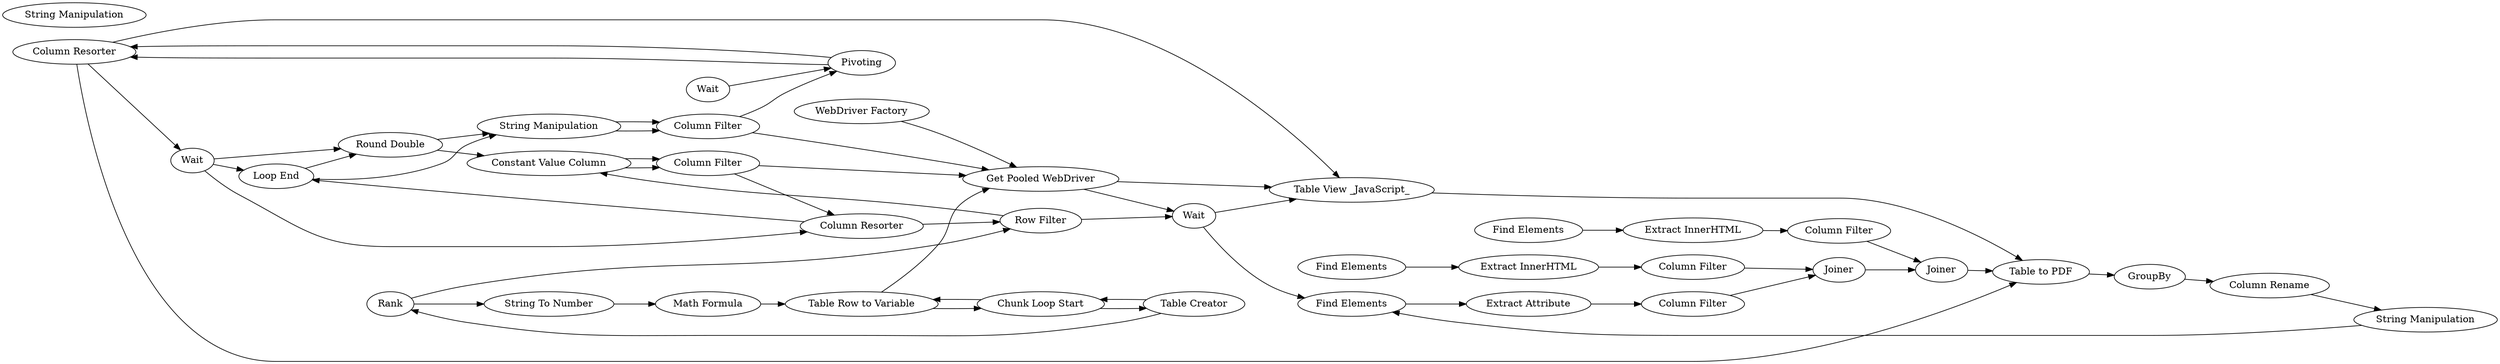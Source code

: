 digraph {
	1 [label="WebDriver Factory"]
	11 [label="Find Elements"]
	15 [label="Extract Attribute"]
	17 [label="Find Elements"]
	18 [label="Find Elements"]
	20 [label="Column Filter"]
	21 [label="Column Filter"]
	22 [label="Column Filter"]
	23 [label=Joiner]
	24 [label=Joiner]
	25 [label="Extract InnerHTML"]
	26 [label="Extract InnerHTML"]
	27 [label="Column Rename"]
	28 [label="Math Formula"]
	29 [label="String To Number"]
	30 [label=Rank]
	31 [label="String Manipulation"]
	32 [label="String Manipulation"]
	33 [label="Math Formula _Multi Column_"]
	34 [label="Math Formula"]
	35 [label="Missing Value"]
	36 [label="Column Filter"]
	37 [label="Extract InnerHTML"]
	38 [label="Extract InnerHTML"]
	39 [label="Find Elements"]
	40 [label="Column Filter"]
	41 [label="Find Elements"]
	42 [label="Extract Attribute"]
	43 [label="Find Elements"]
	44 [label="Column Filter"]
	45 [label=Wait]
	46 [label="Find Elements"]
	47 [label=Click]
	48 [label=Joiner]
	49 [label=Joiner]
	50 [label=Concatenate]
	51 [label=GroupBy]
	52 [label=Wait]
	33 [label="Table Row to Variable"]
	34 [label="Table Creator"]
	35 [label="Chunk Loop Start"]
	36 [label=Wait]
	37 [label="Row Filter"]
	38 [label="Constant Value Column"]
	39 [label="Loop End"]
	40 [label="Column Filter"]
	41 [label="Column Resorter"]
	42 [label="String Manipulation"]
	43 [label="Round Double"]
	44 [label="Column Filter"]
	46 [label=Pivoting]
	47 [label="Column Resorter"]
	48 [label="Table View _JavaScript_"]
	49 [label="Get Pooled WebDriver"]
	50 [label="Table to PDF"]
	11 -> 15
	15 -> 20
	17 -> 25
	18 -> 26
	20 -> 23
	21 -> 23
	22 -> 24
	23 -> 24
	24 -> 50
	25 -> 21
	26 -> 22
	27 -> 31
	28 -> 33
	29 -> 28
	31 -> 11
	30 -> 29
	33 -> 35
	34 -> 30
	35 -> 34
	36 -> 48
	37 -> 36
	38 -> 40
	39 -> 42
	40 -> 49
	41 -> 37
	42 -> 44
	43 -> 38
	44 -> 49
	45 -> 46
	46 -> 47
	47 -> 52
	48 -> 50
	49 -> 48
	50 -> 51
	51 -> 27
	52 -> 39
	52 -> 41
	52 -> 43
	1 -> 49
	30 -> 37
	33 -> 49
	34 -> 35
	35 -> 33
	36 -> 11
	37 -> 38
	38 -> 40
	39 -> 43
	40 -> 41
	41 -> 39
	42 -> 44
	43 -> 42
	44 -> 46
	46 -> 47
	47 -> 50
	47 -> 48
	49 -> 36
	rankdir=LR
}
